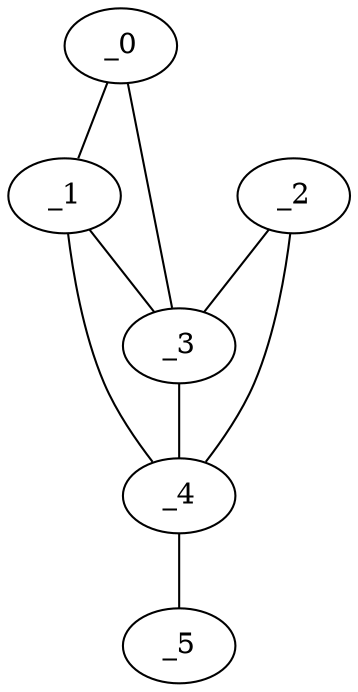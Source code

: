 graph WP1_0064 {
	_0	 [x="0.577415",
		y="2.74051"];
	_1	 [x="1.10834",
		y="0.309285"];
	_0 -- _1;
	_3	 [x="2.44004",
		y="0.49081"];
	_0 -- _3;
	_1 -- _3;
	_4	 [x="1.5",
		y="1.98"];
	_1 -- _4;
	_2	 [x="2.73227",
		y="3.05499"];
	_2 -- _3;
	_2 -- _4;
	_3 -- _4;
	_5	 [x="1.69437",
		y="2.90898"];
	_4 -- _5;
}
